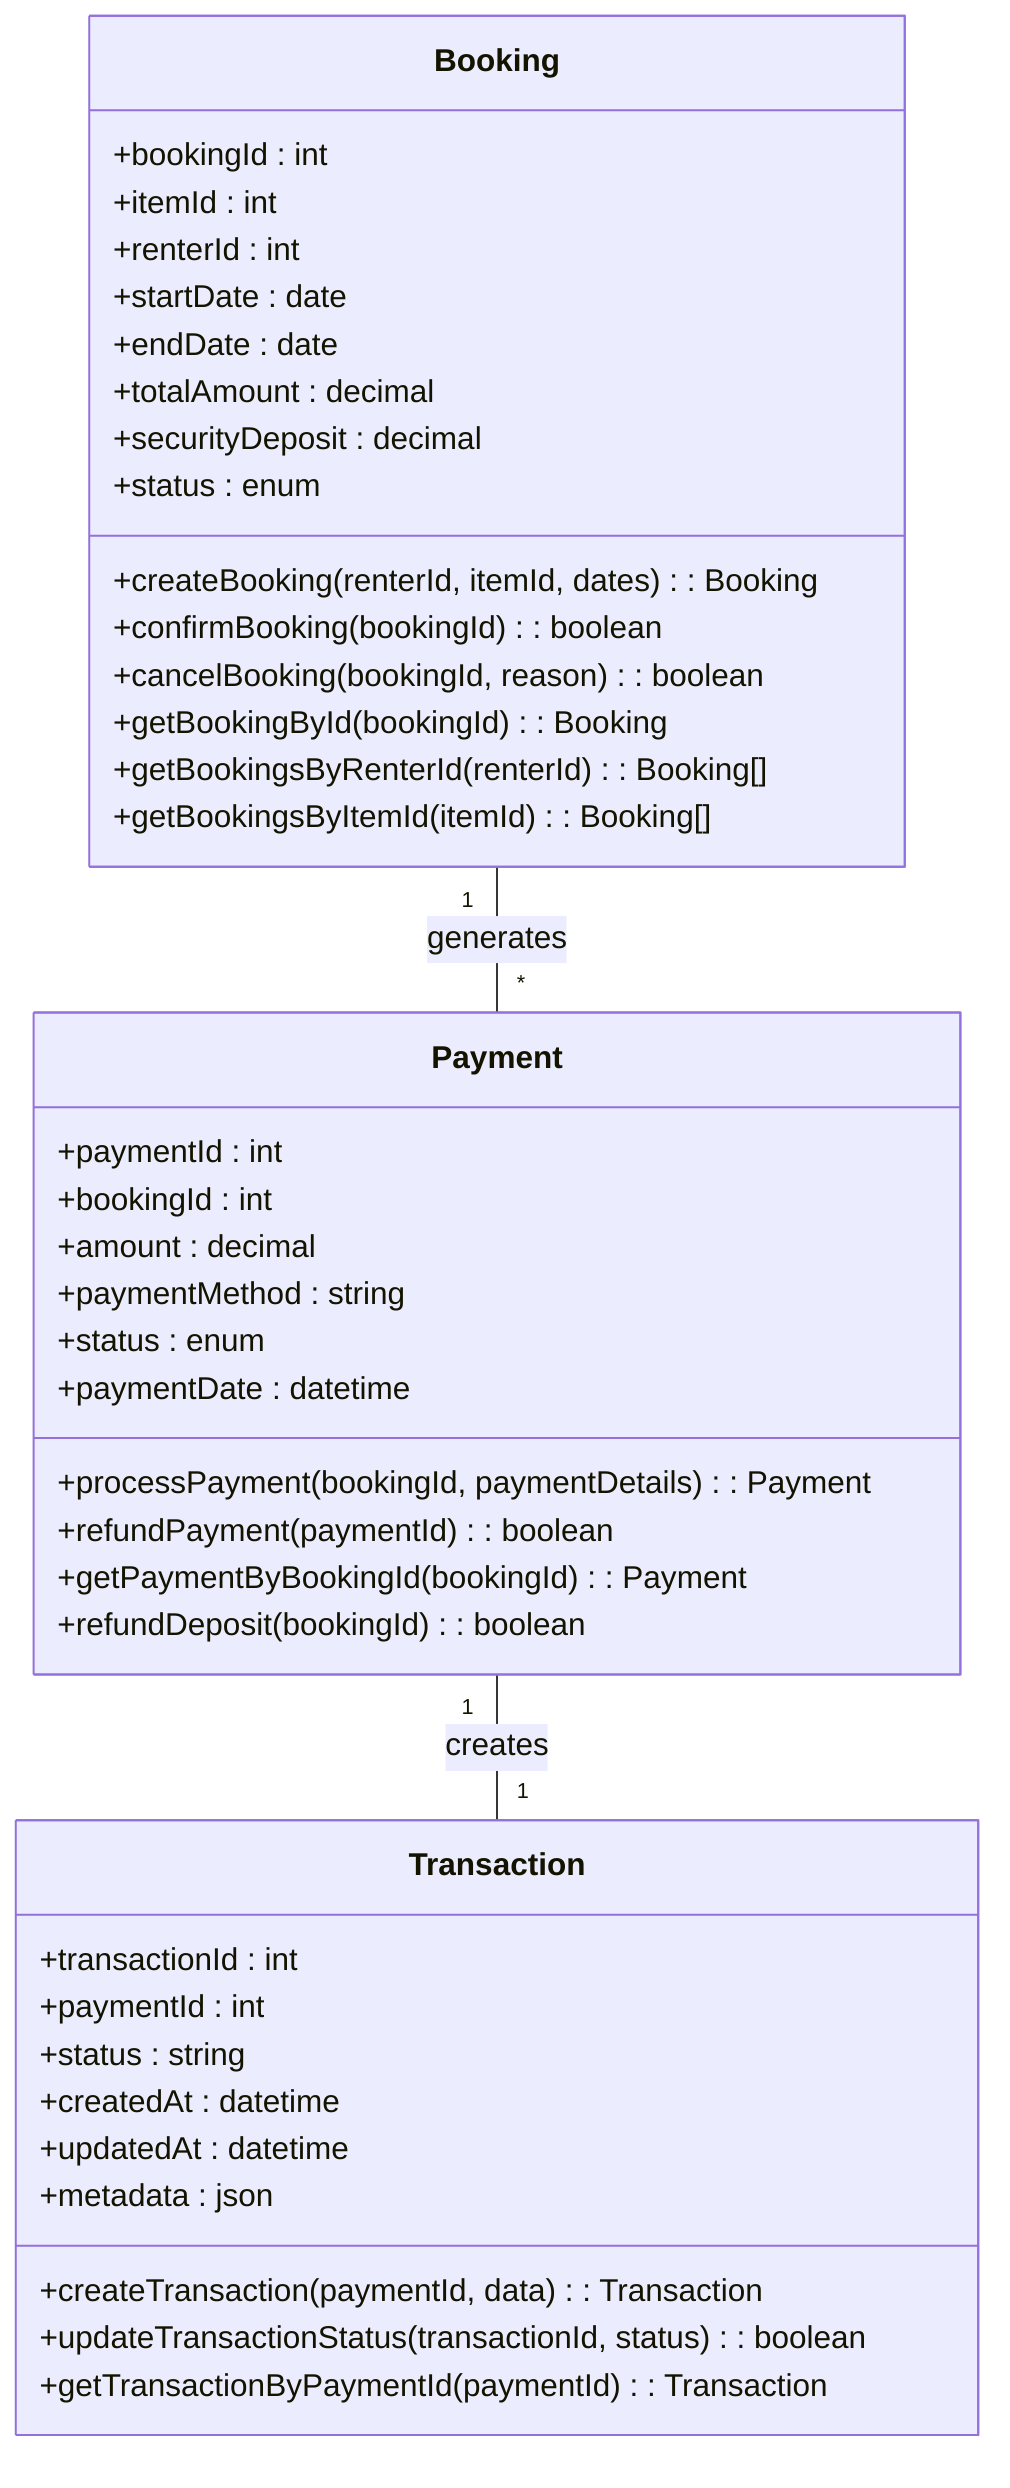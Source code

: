 classDiagram
    Booking "1" -- "*" Payment : generates
    Payment "1" -- "1" Transaction : creates
    
    class Booking {
        +bookingId : int
        +itemId : int
        +renterId : int
        +startDate : date
        +endDate : date
        +totalAmount : decimal
        +securityDeposit : decimal
        +status : enum
        +createBooking(renterId, itemId, dates) : Booking
        +confirmBooking(bookingId) : boolean
        +cancelBooking(bookingId, reason) : boolean
        +getBookingById(bookingId) : Booking
        +getBookingsByRenterId(renterId) : Booking[]
        +getBookingsByItemId(itemId) : Booking[]
    }
    
    class Payment {
        +paymentId : int
        +bookingId : int
        +amount : decimal
        +paymentMethod : string
        +status : enum
        +paymentDate : datetime
        +processPayment(bookingId, paymentDetails) : Payment
        +refundPayment(paymentId) : boolean
        +getPaymentByBookingId(bookingId) : Payment
        +refundDeposit(bookingId) : boolean
    }
    
    class Transaction {
        +transactionId : int
        +paymentId : int
        +status : string
        +createdAt : datetime
        +updatedAt : datetime
        +metadata : json
        +createTransaction(paymentId, data) : Transaction
        +updateTransactionStatus(transactionId, status) : boolean
        +getTransactionByPaymentId(paymentId) : Transaction
    }